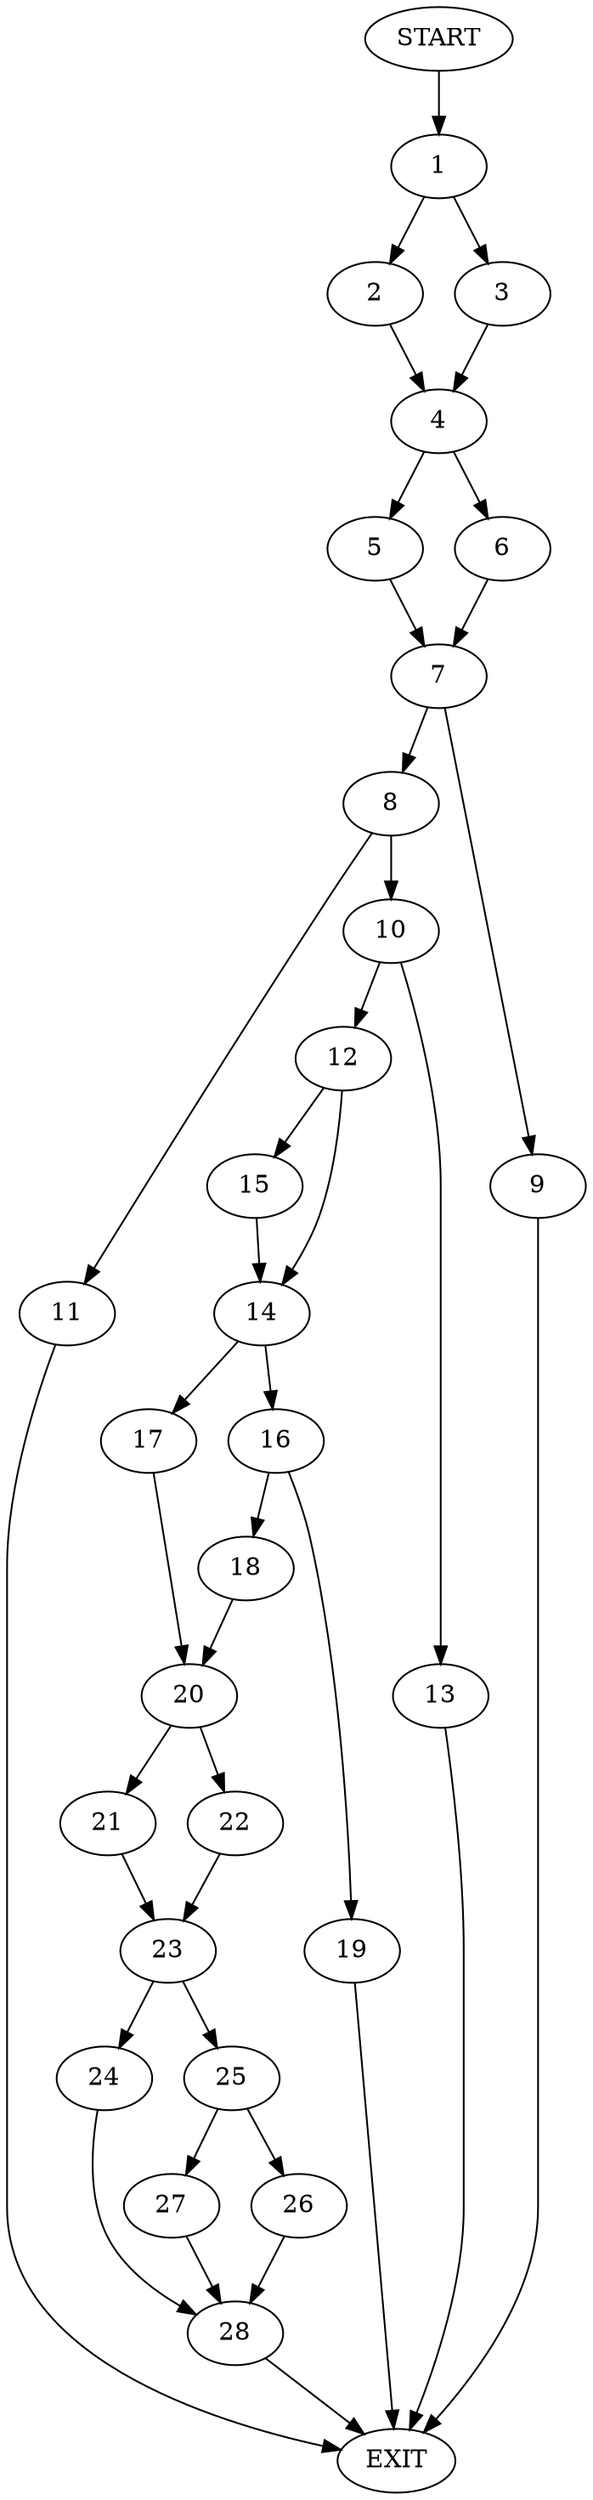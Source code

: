 digraph {
0 [label="START"]
29 [label="EXIT"]
0 -> 1
1 -> 2
1 -> 3
2 -> 4
3 -> 4
4 -> 5
4 -> 6
5 -> 7
6 -> 7
7 -> 8
7 -> 9
9 -> 29
8 -> 10
8 -> 11
10 -> 12
10 -> 13
11 -> 29
12 -> 14
12 -> 15
13 -> 29
14 -> 16
14 -> 17
15 -> 14
16 -> 18
16 -> 19
17 -> 20
18 -> 20
19 -> 29
20 -> 21
20 -> 22
21 -> 23
22 -> 23
23 -> 24
23 -> 25
25 -> 26
25 -> 27
24 -> 28
27 -> 28
26 -> 28
28 -> 29
}
